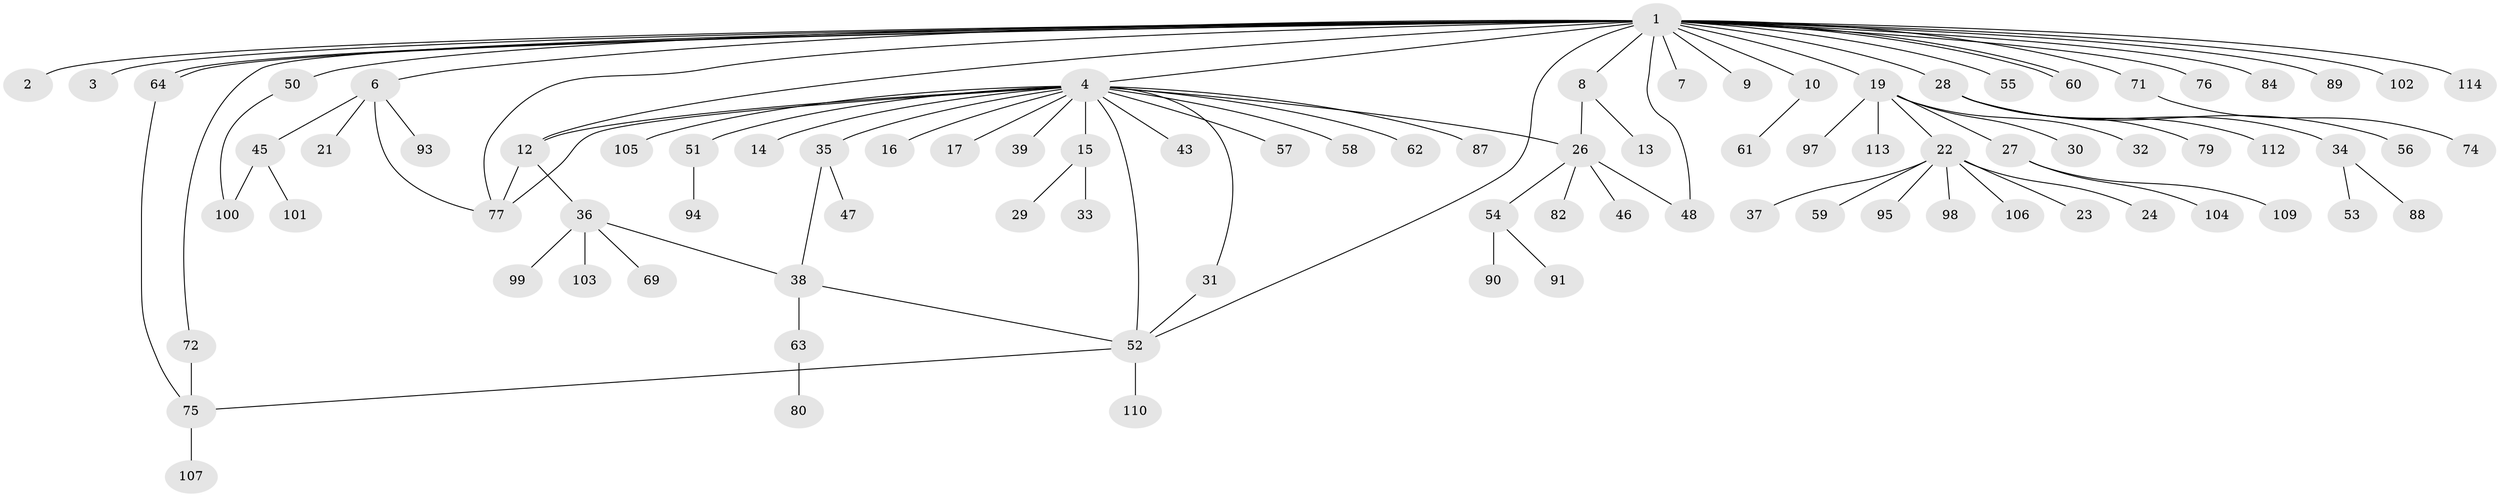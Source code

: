 // Generated by graph-tools (version 1.1) at 2025/23/03/03/25 07:23:53]
// undirected, 89 vertices, 103 edges
graph export_dot {
graph [start="1"]
  node [color=gray90,style=filled];
  1 [super="+11"];
  2 [super="+67"];
  3;
  4 [super="+5"];
  6 [super="+65"];
  7 [super="+25"];
  8 [super="+40"];
  9;
  10;
  12 [super="+44"];
  13;
  14 [super="+41"];
  15 [super="+18"];
  16;
  17;
  19 [super="+20"];
  21;
  22 [super="+42"];
  23;
  24 [super="+70"];
  26 [super="+92"];
  27 [super="+73"];
  28 [super="+49"];
  29;
  30;
  31;
  32;
  33;
  34;
  35 [super="+85"];
  36 [super="+96"];
  37;
  38 [super="+66"];
  39;
  43;
  45 [super="+68"];
  46;
  47;
  48;
  50;
  51;
  52 [super="+86"];
  53;
  54 [super="+83"];
  55;
  56;
  57;
  58;
  59;
  60;
  61;
  62;
  63;
  64 [super="+81"];
  69;
  71;
  72;
  74;
  75 [super="+111"];
  76 [super="+78"];
  77 [super="+108"];
  79;
  80;
  82;
  84;
  87;
  88;
  89;
  90;
  91;
  93;
  94;
  95;
  97;
  98;
  99;
  100;
  101;
  102;
  103;
  104;
  105;
  106;
  107;
  109;
  110;
  112;
  113;
  114;
  1 -- 2;
  1 -- 3;
  1 -- 4;
  1 -- 6;
  1 -- 7;
  1 -- 8;
  1 -- 9;
  1 -- 10;
  1 -- 12 [weight=2];
  1 -- 19;
  1 -- 28;
  1 -- 50;
  1 -- 52;
  1 -- 55;
  1 -- 60;
  1 -- 60;
  1 -- 64;
  1 -- 64;
  1 -- 72;
  1 -- 76;
  1 -- 84;
  1 -- 89;
  1 -- 114;
  1 -- 48;
  1 -- 102;
  1 -- 71;
  1 -- 77;
  4 -- 12;
  4 -- 14;
  4 -- 15;
  4 -- 17;
  4 -- 31;
  4 -- 35;
  4 -- 39;
  4 -- 43;
  4 -- 52;
  4 -- 58;
  4 -- 77;
  4 -- 105;
  4 -- 16;
  4 -- 51;
  4 -- 87;
  4 -- 57;
  4 -- 26;
  4 -- 62;
  6 -- 21;
  6 -- 45;
  6 -- 93;
  6 -- 77;
  8 -- 13;
  8 -- 26;
  10 -- 61;
  12 -- 36;
  12 -- 77;
  15 -- 33;
  15 -- 29;
  19 -- 22;
  19 -- 27 [weight=2];
  19 -- 30;
  19 -- 113;
  19 -- 32;
  19 -- 97;
  22 -- 23;
  22 -- 24;
  22 -- 37;
  22 -- 59;
  22 -- 95;
  22 -- 106;
  22 -- 98;
  26 -- 46;
  26 -- 48;
  26 -- 54 [weight=2];
  26 -- 82;
  27 -- 104;
  27 -- 109;
  28 -- 34;
  28 -- 56;
  28 -- 112;
  28 -- 79;
  31 -- 52;
  34 -- 53;
  34 -- 88;
  35 -- 47;
  35 -- 38;
  36 -- 38;
  36 -- 69;
  36 -- 99;
  36 -- 103;
  38 -- 52;
  38 -- 63;
  45 -- 101;
  45 -- 100;
  50 -- 100;
  51 -- 94;
  52 -- 75;
  52 -- 110;
  54 -- 91;
  54 -- 90;
  63 -- 80;
  64 -- 75;
  71 -- 74;
  72 -- 75;
  75 -- 107;
}
